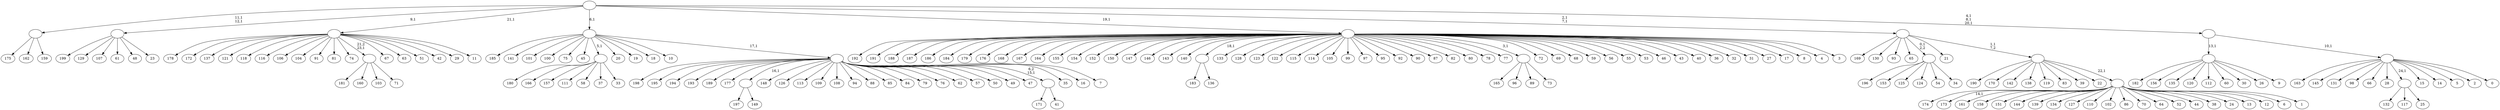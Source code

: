 digraph T {
	225 [label="199"]
	224 [label="198"]
	223 [label="197"]
	222 [label="196"]
	221 [label="195"]
	220 [label="194"]
	219 [label="193"]
	218 [label="192"]
	217 [label="191"]
	216 [label="190"]
	215 [label="189"]
	214 [label="188"]
	213 [label="187"]
	212 [label="186"]
	211 [label="185"]
	210 [label="184"]
	209 [label="183"]
	208 [label="182"]
	207 [label="181"]
	206 [label="180"]
	205 [label="179"]
	204 [label="178"]
	203 [label="177"]
	202 [label="176"]
	201 [label="175"]
	200 [label="174"]
	199 [label="173"]
	197 [label="172"]
	196 [label="171"]
	195 [label="170"]
	194 [label="169"]
	193 [label="168"]
	192 [label="167"]
	191 [label="166"]
	190 [label="165"]
	189 [label="164"]
	188 [label="163"]
	187 [label="162"]
	186 [label="161"]
	185 [label="160"]
	184 [label="159"]
	183 [label=""]
	181 [label="158"]
	180 [label="157"]
	179 [label="156"]
	178 [label="155"]
	177 [label="154"]
	176 [label="153"]
	175 [label="152"]
	174 [label="151"]
	173 [label="150"]
	172 [label="149"]
	171 [label=""]
	170 [label="148"]
	169 [label="147"]
	168 [label="146"]
	167 [label="145"]
	166 [label="144"]
	165 [label="143"]
	164 [label="142"]
	163 [label="141"]
	162 [label="140"]
	161 [label="139"]
	160 [label="138"]
	159 [label="137"]
	158 [label="136"]
	157 [label=""]
	156 [label="135"]
	155 [label="134"]
	154 [label="133"]
	153 [label="132"]
	152 [label="131"]
	151 [label="130"]
	150 [label="129"]
	149 [label="128"]
	148 [label="127"]
	147 [label="126"]
	146 [label="125"]
	145 [label="124"]
	144 [label="123"]
	143 [label="122"]
	142 [label="121"]
	141 [label="120"]
	140 [label="119"]
	139 [label="118"]
	138 [label="117"]
	137 [label="116"]
	136 [label="115"]
	135 [label="114"]
	134 [label="113"]
	133 [label="112"]
	132 [label="111"]
	131 [label="110"]
	130 [label="109"]
	129 [label="108"]
	128 [label="107"]
	127 [label="106"]
	126 [label="105"]
	125 [label="104"]
	124 [label="103"]
	123 [label="102"]
	122 [label="101"]
	121 [label="100"]
	120 [label="99"]
	119 [label="98"]
	118 [label="97"]
	117 [label="96"]
	116 [label="95"]
	115 [label="94"]
	114 [label="93"]
	113 [label="92"]
	112 [label="91"]
	111 [label="90"]
	110 [label="89"]
	109 [label="88"]
	108 [label="87"]
	107 [label="86"]
	106 [label="85"]
	105 [label="84"]
	104 [label="83"]
	103 [label="82"]
	102 [label="81"]
	101 [label="80"]
	100 [label="79"]
	99 [label="78"]
	98 [label="77"]
	97 [label="76"]
	96 [label="75"]
	95 [label="74"]
	94 [label="73"]
	93 [label=""]
	92 [label="72"]
	91 [label="71"]
	90 [label=""]
	89 [label="70"]
	88 [label="69"]
	87 [label="68"]
	86 [label="67"]
	85 [label="66"]
	84 [label="65"]
	83 [label="64"]
	82 [label="63"]
	81 [label="62"]
	80 [label="61"]
	79 [label="60"]
	78 [label="59"]
	77 [label="58"]
	76 [label="57"]
	75 [label="56"]
	74 [label="55"]
	73 [label="54"]
	72 [label="53"]
	71 [label="52"]
	70 [label="51"]
	69 [label="50"]
	68 [label="49"]
	67 [label="48"]
	66 [label="47"]
	65 [label="46"]
	64 [label="45"]
	63 [label="44"]
	62 [label="43"]
	61 [label="42"]
	60 [label="41"]
	59 [label=""]
	58 [label="40"]
	57 [label="39"]
	56 [label="38"]
	55 [label="37"]
	54 [label="36"]
	53 [label="35"]
	52 [label="34"]
	51 [label=""]
	50 [label="33"]
	49 [label=""]
	48 [label="32"]
	47 [label="31"]
	46 [label="30"]
	45 [label="29"]
	44 [label="28"]
	43 [label="27"]
	42 [label="26"]
	41 [label="25"]
	40 [label=""]
	39 [label="24"]
	38 [label="23"]
	37 [label=""]
	36 [label="22"]
	35 [label="21"]
	34 [label="20"]
	33 [label="19"]
	32 [label="18"]
	31 [label="17"]
	30 [label="16"]
	29 [label="15"]
	28 [label="14"]
	27 [label="13"]
	26 [label="12"]
	25 [label="11"]
	24 [label=""]
	23 [label="10"]
	22 [label="9"]
	21 [label=""]
	20 [label="8"]
	19 [label="7"]
	18 [label=""]
	17 [label=""]
	16 [label="6"]
	15 [label="5"]
	14 [label="4"]
	13 [label="3"]
	12 [label=""]
	11 [label="2"]
	10 [label="1"]
	9 [label=""]
	8 [label=""]
	7 [label=""]
	5 [label="0"]
	4 [label=""]
	3 [label=""]
	0 [label=""]
	183 -> 201 [label=""]
	183 -> 187 [label=""]
	183 -> 184 [label=""]
	171 -> 223 [label=""]
	171 -> 172 [label=""]
	157 -> 209 [label=""]
	157 -> 158 [label=""]
	93 -> 190 [label=""]
	93 -> 117 [label=""]
	93 -> 110 [label=""]
	93 -> 94 [label=""]
	90 -> 207 [label=""]
	90 -> 185 [label=""]
	90 -> 124 [label=""]
	90 -> 91 [label=""]
	59 -> 196 [label=""]
	59 -> 60 [label=""]
	51 -> 222 [label=""]
	51 -> 176 [label=""]
	51 -> 146 [label=""]
	51 -> 145 [label=""]
	51 -> 73 [label=""]
	51 -> 52 [label=""]
	49 -> 206 [label=""]
	49 -> 191 [label=""]
	49 -> 180 [label=""]
	49 -> 132 [label=""]
	49 -> 77 [label=""]
	49 -> 55 [label=""]
	49 -> 50 [label=""]
	40 -> 153 [label=""]
	40 -> 138 [label=""]
	40 -> 41 [label=""]
	37 -> 225 [label=""]
	37 -> 150 [label=""]
	37 -> 128 [label=""]
	37 -> 80 [label=""]
	37 -> 67 [label=""]
	37 -> 38 [label=""]
	24 -> 204 [label=""]
	24 -> 197 [label=""]
	24 -> 159 [label=""]
	24 -> 142 [label=""]
	24 -> 139 [label=""]
	24 -> 137 [label=""]
	24 -> 127 [label=""]
	24 -> 125 [label=""]
	24 -> 112 [label=""]
	24 -> 102 [label=""]
	24 -> 95 [label=""]
	24 -> 90 [label="21,2\n23,1"]
	24 -> 86 [label=""]
	24 -> 82 [label=""]
	24 -> 70 [label=""]
	24 -> 61 [label=""]
	24 -> 45 [label=""]
	24 -> 25 [label=""]
	21 -> 208 [label=""]
	21 -> 179 [label=""]
	21 -> 156 [label=""]
	21 -> 141 [label=""]
	21 -> 133 [label=""]
	21 -> 79 [label=""]
	21 -> 46 [label=""]
	21 -> 42 [label=""]
	21 -> 22 [label=""]
	18 -> 224 [label=""]
	18 -> 221 [label=""]
	18 -> 220 [label=""]
	18 -> 219 [label=""]
	18 -> 215 [label=""]
	18 -> 203 [label=""]
	18 -> 171 [label="16,1"]
	18 -> 170 [label=""]
	18 -> 147 [label=""]
	18 -> 134 [label=""]
	18 -> 130 [label=""]
	18 -> 129 [label=""]
	18 -> 115 [label=""]
	18 -> 109 [label=""]
	18 -> 106 [label=""]
	18 -> 105 [label=""]
	18 -> 100 [label=""]
	18 -> 97 [label=""]
	18 -> 81 [label=""]
	18 -> 76 [label=""]
	18 -> 69 [label=""]
	18 -> 68 [label=""]
	18 -> 66 [label=""]
	18 -> 59 [label="6,2\n15,1"]
	18 -> 53 [label=""]
	18 -> 30 [label=""]
	18 -> 19 [label=""]
	17 -> 211 [label=""]
	17 -> 163 [label=""]
	17 -> 122 [label=""]
	17 -> 121 [label=""]
	17 -> 96 [label=""]
	17 -> 64 [label=""]
	17 -> 49 [label="5,1"]
	17 -> 34 [label=""]
	17 -> 33 [label=""]
	17 -> 32 [label=""]
	17 -> 23 [label=""]
	17 -> 18 [label="17,1"]
	12 -> 218 [label=""]
	12 -> 217 [label=""]
	12 -> 214 [label=""]
	12 -> 213 [label=""]
	12 -> 212 [label=""]
	12 -> 210 [label=""]
	12 -> 205 [label=""]
	12 -> 202 [label=""]
	12 -> 193 [label=""]
	12 -> 192 [label=""]
	12 -> 189 [label=""]
	12 -> 178 [label=""]
	12 -> 177 [label=""]
	12 -> 175 [label=""]
	12 -> 173 [label=""]
	12 -> 169 [label=""]
	12 -> 168 [label=""]
	12 -> 165 [label=""]
	12 -> 162 [label=""]
	12 -> 157 [label="18,1"]
	12 -> 154 [label=""]
	12 -> 149 [label=""]
	12 -> 144 [label=""]
	12 -> 143 [label=""]
	12 -> 136 [label=""]
	12 -> 135 [label=""]
	12 -> 126 [label=""]
	12 -> 120 [label=""]
	12 -> 118 [label=""]
	12 -> 116 [label=""]
	12 -> 113 [label=""]
	12 -> 111 [label=""]
	12 -> 108 [label=""]
	12 -> 103 [label=""]
	12 -> 101 [label=""]
	12 -> 99 [label=""]
	12 -> 98 [label=""]
	12 -> 93 [label="3,1"]
	12 -> 92 [label=""]
	12 -> 88 [label=""]
	12 -> 87 [label=""]
	12 -> 78 [label=""]
	12 -> 75 [label=""]
	12 -> 74 [label=""]
	12 -> 72 [label=""]
	12 -> 65 [label=""]
	12 -> 62 [label=""]
	12 -> 58 [label=""]
	12 -> 54 [label=""]
	12 -> 48 [label=""]
	12 -> 47 [label=""]
	12 -> 43 [label=""]
	12 -> 31 [label=""]
	12 -> 20 [label=""]
	12 -> 14 [label=""]
	12 -> 13 [label=""]
	9 -> 199 [label="14,1"]
	9 -> 200 [label=""]
	9 -> 186 [label=""]
	9 -> 181 [label=""]
	9 -> 174 [label=""]
	9 -> 166 [label=""]
	9 -> 161 [label=""]
	9 -> 155 [label=""]
	9 -> 148 [label=""]
	9 -> 131 [label=""]
	9 -> 123 [label=""]
	9 -> 107 [label=""]
	9 -> 89 [label=""]
	9 -> 83 [label=""]
	9 -> 71 [label=""]
	9 -> 63 [label=""]
	9 -> 56 [label=""]
	9 -> 39 [label=""]
	9 -> 27 [label=""]
	9 -> 26 [label=""]
	9 -> 16 [label=""]
	9 -> 10 [label=""]
	8 -> 216 [label=""]
	8 -> 195 [label=""]
	8 -> 164 [label=""]
	8 -> 160 [label=""]
	8 -> 140 [label=""]
	8 -> 104 [label=""]
	8 -> 57 [label=""]
	8 -> 36 [label=""]
	8 -> 9 [label="22,1"]
	7 -> 194 [label=""]
	7 -> 151 [label=""]
	7 -> 114 [label=""]
	7 -> 84 [label=""]
	7 -> 51 [label="0,1\n2,2"]
	7 -> 35 [label=""]
	7 -> 8 [label="1,1\n7,2"]
	4 -> 188 [label=""]
	4 -> 167 [label=""]
	4 -> 152 [label=""]
	4 -> 119 [label=""]
	4 -> 85 [label=""]
	4 -> 44 [label=""]
	4 -> 40 [label="24,1"]
	4 -> 29 [label=""]
	4 -> 28 [label=""]
	4 -> 15 [label=""]
	4 -> 11 [label=""]
	4 -> 5 [label=""]
	3 -> 21 [label="13,1"]
	3 -> 4 [label="10,1"]
	0 -> 3 [label="4,1\n8,1\n20,1"]
	0 -> 7 [label="2,1\n7,1"]
	0 -> 183 [label="11,1\n12,1"]
	0 -> 37 [label="9,1"]
	0 -> 24 [label="21,1"]
	0 -> 17 [label="6,1"]
	0 -> 12 [label="19,1"]
}
